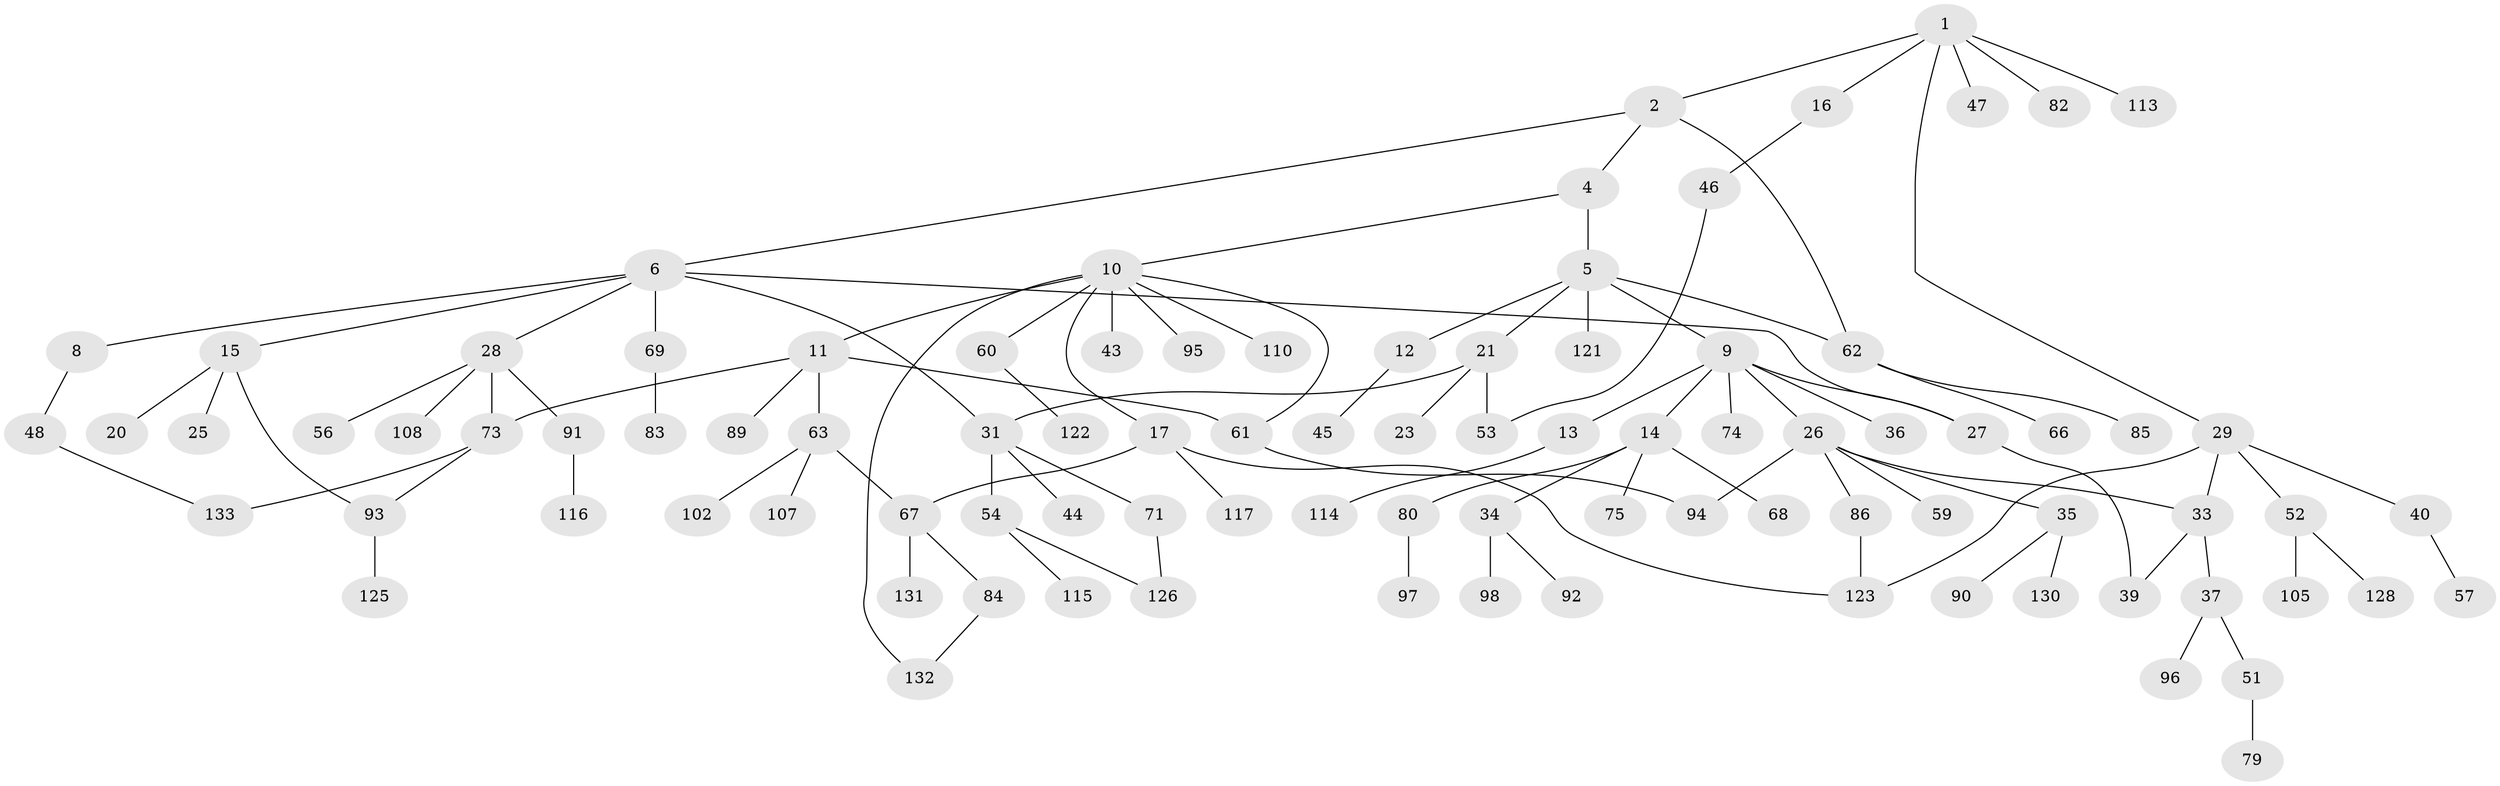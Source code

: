 // Generated by graph-tools (version 1.1) at 2025/51/02/27/25 19:51:40]
// undirected, 93 vertices, 108 edges
graph export_dot {
graph [start="1"]
  node [color=gray90,style=filled];
  1 [super="+3"];
  2 [super="+7"];
  4;
  5 [super="+109"];
  6 [super="+112"];
  8 [super="+18"];
  9 [super="+22"];
  10 [super="+32"];
  11 [super="+55"];
  12 [super="+24"];
  13;
  14 [super="+104"];
  15 [super="+72"];
  16 [super="+19"];
  17 [super="+30"];
  20;
  21;
  23;
  25;
  26 [super="+77"];
  27 [super="+101"];
  28 [super="+100"];
  29 [super="+38"];
  31 [super="+42"];
  33;
  34 [super="+41"];
  35 [super="+87"];
  36;
  37;
  39;
  40 [super="+49"];
  43;
  44 [super="+50"];
  45 [super="+111"];
  46;
  47;
  48 [super="+124"];
  51 [super="+65"];
  52 [super="+58"];
  53 [super="+81"];
  54 [super="+78"];
  56;
  57;
  59;
  60 [super="+64"];
  61 [super="+88"];
  62 [super="+76"];
  63;
  66 [super="+120"];
  67 [super="+103"];
  68 [super="+70"];
  69;
  71;
  73 [super="+134"];
  74;
  75;
  79;
  80;
  82;
  83;
  84 [super="+106"];
  85;
  86;
  89;
  90;
  91;
  92;
  93 [super="+99"];
  94;
  95;
  96 [super="+127"];
  97;
  98;
  102;
  105;
  107;
  108 [super="+119"];
  110;
  113;
  114;
  115;
  116 [super="+118"];
  117;
  121;
  122;
  123 [super="+129"];
  125;
  126;
  128;
  130;
  131;
  132;
  133;
  1 -- 2;
  1 -- 16;
  1 -- 82;
  1 -- 29;
  1 -- 113;
  1 -- 47;
  2 -- 4;
  2 -- 6;
  2 -- 62;
  4 -- 5;
  4 -- 10;
  5 -- 9;
  5 -- 12;
  5 -- 21;
  5 -- 121;
  5 -- 62;
  6 -- 8;
  6 -- 15;
  6 -- 27;
  6 -- 28;
  6 -- 69;
  6 -- 31;
  8 -- 48;
  9 -- 13;
  9 -- 14;
  9 -- 36;
  9 -- 74;
  9 -- 26;
  9 -- 27;
  10 -- 11;
  10 -- 17;
  10 -- 43;
  10 -- 60;
  10 -- 132;
  10 -- 61;
  10 -- 110;
  10 -- 95;
  11 -- 63;
  11 -- 89;
  11 -- 61;
  11 -- 73;
  12 -- 45;
  13 -- 114;
  14 -- 34;
  14 -- 68;
  14 -- 75;
  14 -- 80;
  15 -- 20;
  15 -- 25;
  15 -- 93;
  16 -- 46;
  17 -- 67;
  17 -- 117;
  17 -- 123;
  21 -- 23;
  21 -- 31;
  21 -- 53;
  26 -- 33;
  26 -- 35;
  26 -- 59;
  26 -- 86;
  26 -- 94;
  27 -- 39;
  28 -- 56;
  28 -- 73;
  28 -- 91;
  28 -- 108;
  29 -- 40;
  29 -- 33;
  29 -- 52;
  29 -- 123;
  31 -- 54;
  31 -- 71;
  31 -- 44;
  33 -- 37;
  33 -- 39;
  34 -- 92;
  34 -- 98;
  35 -- 90;
  35 -- 130;
  37 -- 51;
  37 -- 96;
  40 -- 57;
  46 -- 53;
  48 -- 133;
  51 -- 79;
  52 -- 128;
  52 -- 105;
  54 -- 126;
  54 -- 115;
  60 -- 122;
  61 -- 94;
  62 -- 66;
  62 -- 85;
  63 -- 102;
  63 -- 107;
  63 -- 67;
  67 -- 84;
  67 -- 131;
  69 -- 83;
  71 -- 126;
  73 -- 93;
  73 -- 133;
  80 -- 97;
  84 -- 132;
  86 -- 123;
  91 -- 116;
  93 -- 125;
}
